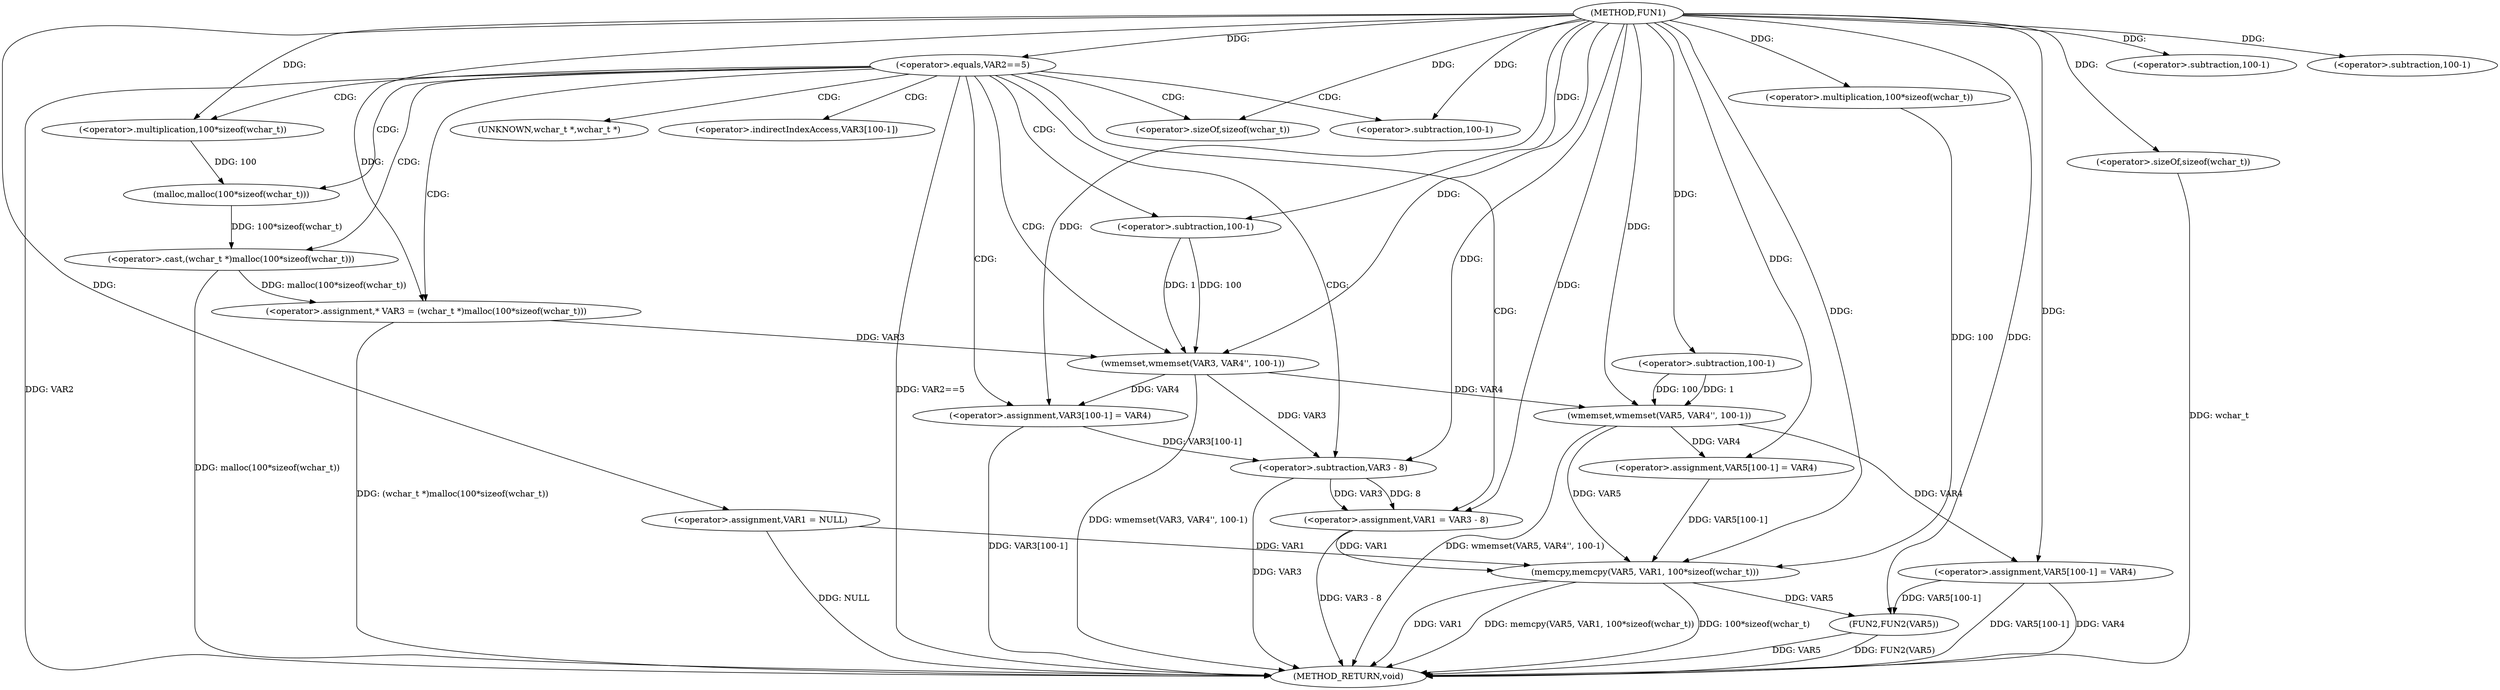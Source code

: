 digraph FUN1 {  
"1000100" [label = "(METHOD,FUN1)" ]
"1000171" [label = "(METHOD_RETURN,void)" ]
"1000103" [label = "(<operator>.assignment,VAR1 = NULL)" ]
"1000107" [label = "(<operator>.equals,VAR2==5)" ]
"1000113" [label = "(<operator>.assignment,* VAR3 = (wchar_t *)malloc(100*sizeof(wchar_t)))" ]
"1000115" [label = "(<operator>.cast,(wchar_t *)malloc(100*sizeof(wchar_t)))" ]
"1000117" [label = "(malloc,malloc(100*sizeof(wchar_t)))" ]
"1000118" [label = "(<operator>.multiplication,100*sizeof(wchar_t))" ]
"1000120" [label = "(<operator>.sizeOf,sizeof(wchar_t))" ]
"1000122" [label = "(wmemset,wmemset(VAR3, VAR4'', 100-1))" ]
"1000125" [label = "(<operator>.subtraction,100-1)" ]
"1000128" [label = "(<operator>.assignment,VAR3[100-1] = VAR4)" ]
"1000131" [label = "(<operator>.subtraction,100-1)" ]
"1000135" [label = "(<operator>.assignment,VAR1 = VAR3 - 8)" ]
"1000137" [label = "(<operator>.subtraction,VAR3 - 8)" ]
"1000142" [label = "(wmemset,wmemset(VAR5, VAR4'', 100-1))" ]
"1000145" [label = "(<operator>.subtraction,100-1)" ]
"1000148" [label = "(<operator>.assignment,VAR5[100-1] = VAR4)" ]
"1000151" [label = "(<operator>.subtraction,100-1)" ]
"1000155" [label = "(memcpy,memcpy(VAR5, VAR1, 100*sizeof(wchar_t)))" ]
"1000158" [label = "(<operator>.multiplication,100*sizeof(wchar_t))" ]
"1000160" [label = "(<operator>.sizeOf,sizeof(wchar_t))" ]
"1000162" [label = "(<operator>.assignment,VAR5[100-1] = VAR4)" ]
"1000165" [label = "(<operator>.subtraction,100-1)" ]
"1000169" [label = "(FUN2,FUN2(VAR5))" ]
"1000116" [label = "(UNKNOWN,wchar_t *,wchar_t *)" ]
"1000129" [label = "(<operator>.indirectIndexAccess,VAR3[100-1])" ]
  "1000115" -> "1000171"  [ label = "DDG: malloc(100*sizeof(wchar_t))"] 
  "1000162" -> "1000171"  [ label = "DDG: VAR4"] 
  "1000142" -> "1000171"  [ label = "DDG: wmemset(VAR5, VAR4'', 100-1)"] 
  "1000107" -> "1000171"  [ label = "DDG: VAR2"] 
  "1000107" -> "1000171"  [ label = "DDG: VAR2==5"] 
  "1000169" -> "1000171"  [ label = "DDG: FUN2(VAR5)"] 
  "1000155" -> "1000171"  [ label = "DDG: VAR1"] 
  "1000103" -> "1000171"  [ label = "DDG: NULL"] 
  "1000113" -> "1000171"  [ label = "DDG: (wchar_t *)malloc(100*sizeof(wchar_t))"] 
  "1000122" -> "1000171"  [ label = "DDG: wmemset(VAR3, VAR4'', 100-1)"] 
  "1000169" -> "1000171"  [ label = "DDG: VAR5"] 
  "1000160" -> "1000171"  [ label = "DDG: wchar_t"] 
  "1000135" -> "1000171"  [ label = "DDG: VAR3 - 8"] 
  "1000128" -> "1000171"  [ label = "DDG: VAR3[100-1]"] 
  "1000155" -> "1000171"  [ label = "DDG: memcpy(VAR5, VAR1, 100*sizeof(wchar_t))"] 
  "1000155" -> "1000171"  [ label = "DDG: 100*sizeof(wchar_t)"] 
  "1000137" -> "1000171"  [ label = "DDG: VAR3"] 
  "1000162" -> "1000171"  [ label = "DDG: VAR5[100-1]"] 
  "1000100" -> "1000103"  [ label = "DDG: "] 
  "1000100" -> "1000107"  [ label = "DDG: "] 
  "1000115" -> "1000113"  [ label = "DDG: malloc(100*sizeof(wchar_t))"] 
  "1000100" -> "1000113"  [ label = "DDG: "] 
  "1000117" -> "1000115"  [ label = "DDG: 100*sizeof(wchar_t)"] 
  "1000118" -> "1000117"  [ label = "DDG: 100"] 
  "1000100" -> "1000118"  [ label = "DDG: "] 
  "1000100" -> "1000120"  [ label = "DDG: "] 
  "1000113" -> "1000122"  [ label = "DDG: VAR3"] 
  "1000100" -> "1000122"  [ label = "DDG: "] 
  "1000125" -> "1000122"  [ label = "DDG: 100"] 
  "1000125" -> "1000122"  [ label = "DDG: 1"] 
  "1000100" -> "1000125"  [ label = "DDG: "] 
  "1000122" -> "1000128"  [ label = "DDG: VAR4"] 
  "1000100" -> "1000128"  [ label = "DDG: "] 
  "1000100" -> "1000131"  [ label = "DDG: "] 
  "1000137" -> "1000135"  [ label = "DDG: VAR3"] 
  "1000137" -> "1000135"  [ label = "DDG: 8"] 
  "1000100" -> "1000135"  [ label = "DDG: "] 
  "1000122" -> "1000137"  [ label = "DDG: VAR3"] 
  "1000128" -> "1000137"  [ label = "DDG: VAR3[100-1]"] 
  "1000100" -> "1000137"  [ label = "DDG: "] 
  "1000100" -> "1000142"  [ label = "DDG: "] 
  "1000122" -> "1000142"  [ label = "DDG: VAR4"] 
  "1000145" -> "1000142"  [ label = "DDG: 100"] 
  "1000145" -> "1000142"  [ label = "DDG: 1"] 
  "1000100" -> "1000145"  [ label = "DDG: "] 
  "1000142" -> "1000148"  [ label = "DDG: VAR4"] 
  "1000100" -> "1000148"  [ label = "DDG: "] 
  "1000100" -> "1000151"  [ label = "DDG: "] 
  "1000148" -> "1000155"  [ label = "DDG: VAR5[100-1]"] 
  "1000142" -> "1000155"  [ label = "DDG: VAR5"] 
  "1000100" -> "1000155"  [ label = "DDG: "] 
  "1000103" -> "1000155"  [ label = "DDG: VAR1"] 
  "1000135" -> "1000155"  [ label = "DDG: VAR1"] 
  "1000158" -> "1000155"  [ label = "DDG: 100"] 
  "1000100" -> "1000158"  [ label = "DDG: "] 
  "1000100" -> "1000160"  [ label = "DDG: "] 
  "1000100" -> "1000162"  [ label = "DDG: "] 
  "1000142" -> "1000162"  [ label = "DDG: VAR4"] 
  "1000100" -> "1000165"  [ label = "DDG: "] 
  "1000155" -> "1000169"  [ label = "DDG: VAR5"] 
  "1000162" -> "1000169"  [ label = "DDG: VAR5[100-1]"] 
  "1000100" -> "1000169"  [ label = "DDG: "] 
  "1000107" -> "1000125"  [ label = "CDG: "] 
  "1000107" -> "1000116"  [ label = "CDG: "] 
  "1000107" -> "1000131"  [ label = "CDG: "] 
  "1000107" -> "1000120"  [ label = "CDG: "] 
  "1000107" -> "1000117"  [ label = "CDG: "] 
  "1000107" -> "1000113"  [ label = "CDG: "] 
  "1000107" -> "1000128"  [ label = "CDG: "] 
  "1000107" -> "1000137"  [ label = "CDG: "] 
  "1000107" -> "1000129"  [ label = "CDG: "] 
  "1000107" -> "1000135"  [ label = "CDG: "] 
  "1000107" -> "1000115"  [ label = "CDG: "] 
  "1000107" -> "1000118"  [ label = "CDG: "] 
  "1000107" -> "1000122"  [ label = "CDG: "] 
}
